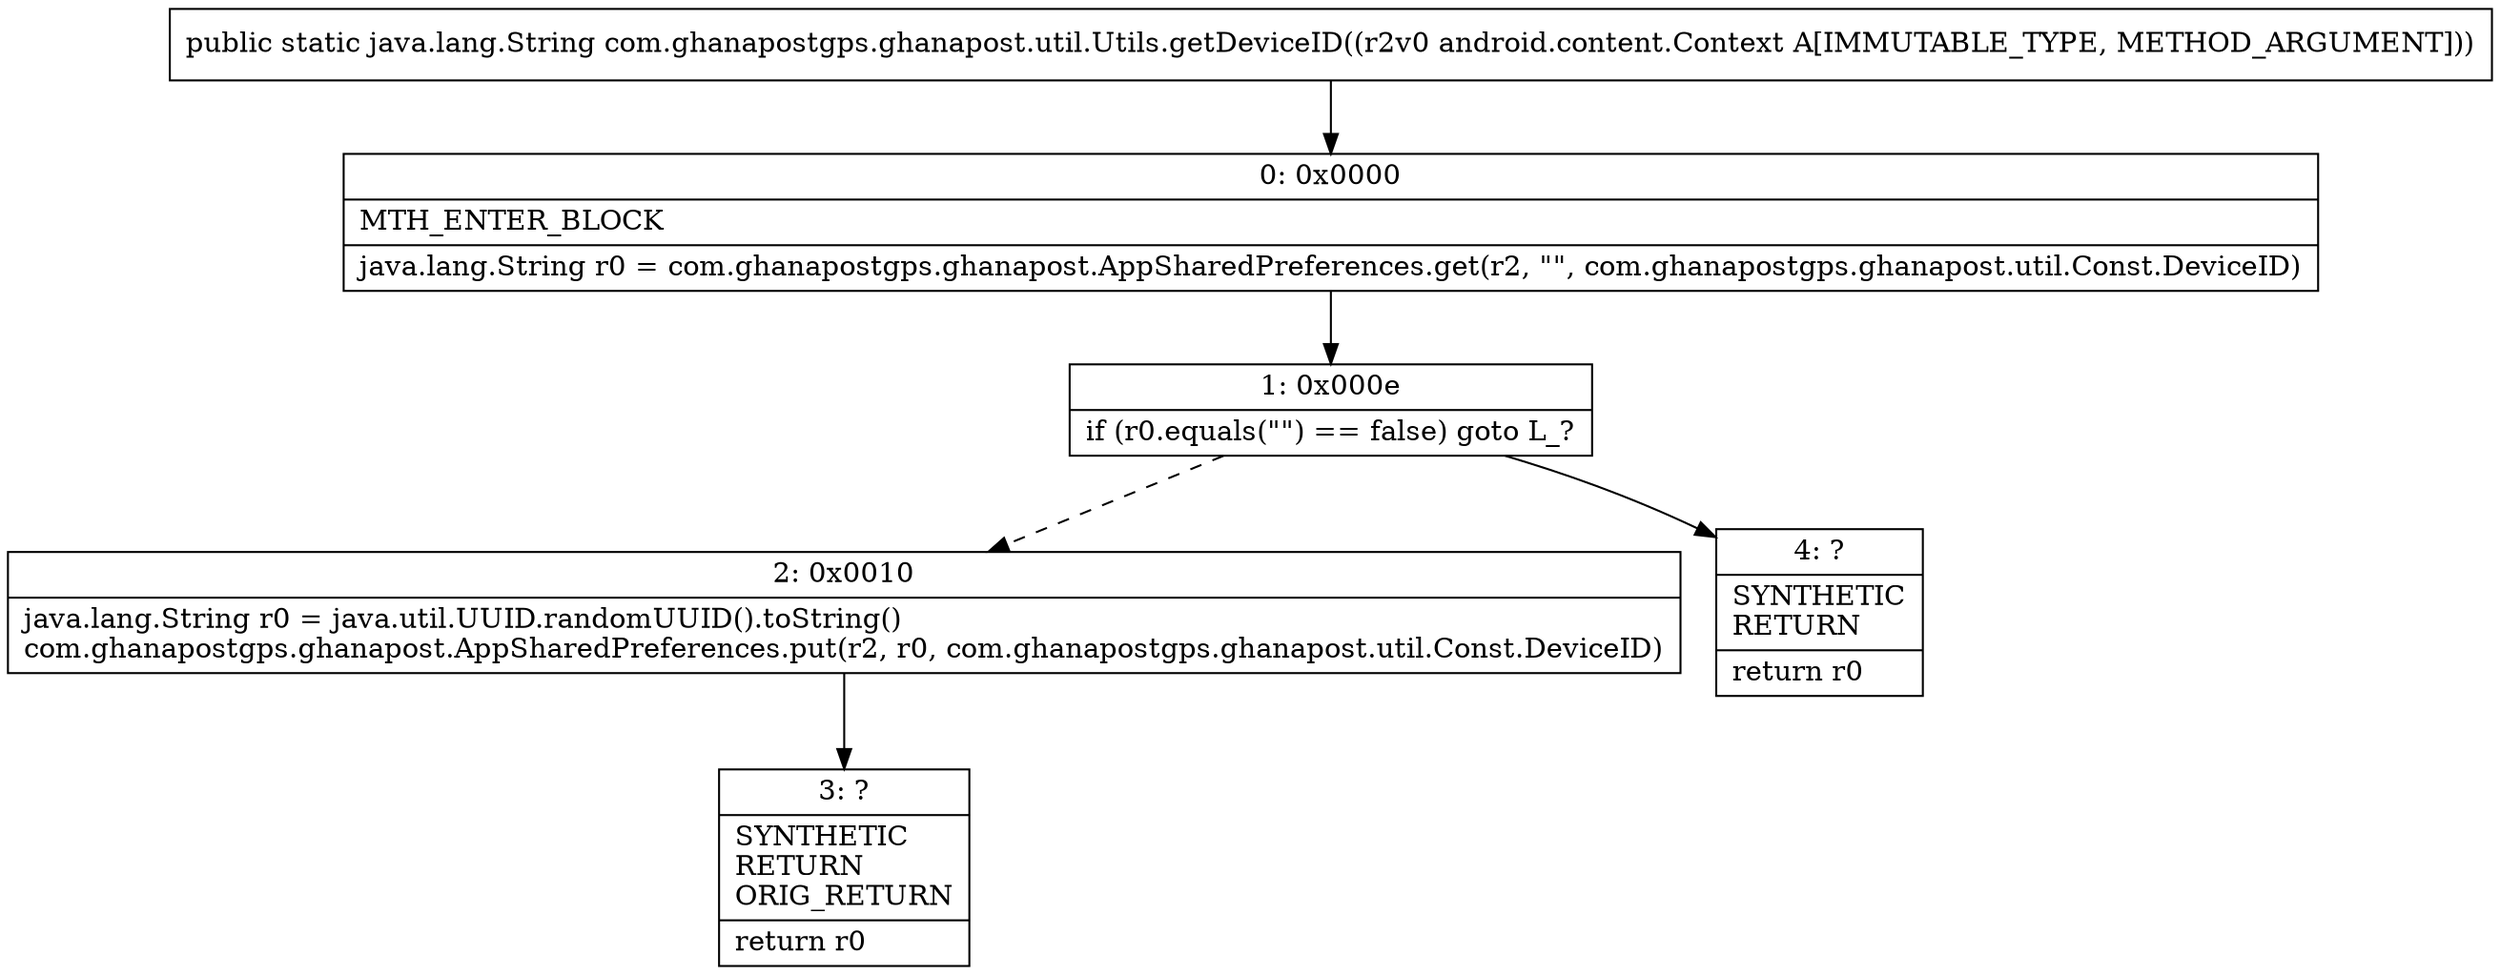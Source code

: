 digraph "CFG forcom.ghanapostgps.ghanapost.util.Utils.getDeviceID(Landroid\/content\/Context;)Ljava\/lang\/String;" {
Node_0 [shape=record,label="{0\:\ 0x0000|MTH_ENTER_BLOCK\l|java.lang.String r0 = com.ghanapostgps.ghanapost.AppSharedPreferences.get(r2, \"\", com.ghanapostgps.ghanapost.util.Const.DeviceID)\l}"];
Node_1 [shape=record,label="{1\:\ 0x000e|if (r0.equals(\"\") == false) goto L_?\l}"];
Node_2 [shape=record,label="{2\:\ 0x0010|java.lang.String r0 = java.util.UUID.randomUUID().toString()\lcom.ghanapostgps.ghanapost.AppSharedPreferences.put(r2, r0, com.ghanapostgps.ghanapost.util.Const.DeviceID)\l}"];
Node_3 [shape=record,label="{3\:\ ?|SYNTHETIC\lRETURN\lORIG_RETURN\l|return r0\l}"];
Node_4 [shape=record,label="{4\:\ ?|SYNTHETIC\lRETURN\l|return r0\l}"];
MethodNode[shape=record,label="{public static java.lang.String com.ghanapostgps.ghanapost.util.Utils.getDeviceID((r2v0 android.content.Context A[IMMUTABLE_TYPE, METHOD_ARGUMENT])) }"];
MethodNode -> Node_0;
Node_0 -> Node_1;
Node_1 -> Node_2[style=dashed];
Node_1 -> Node_4;
Node_2 -> Node_3;
}

